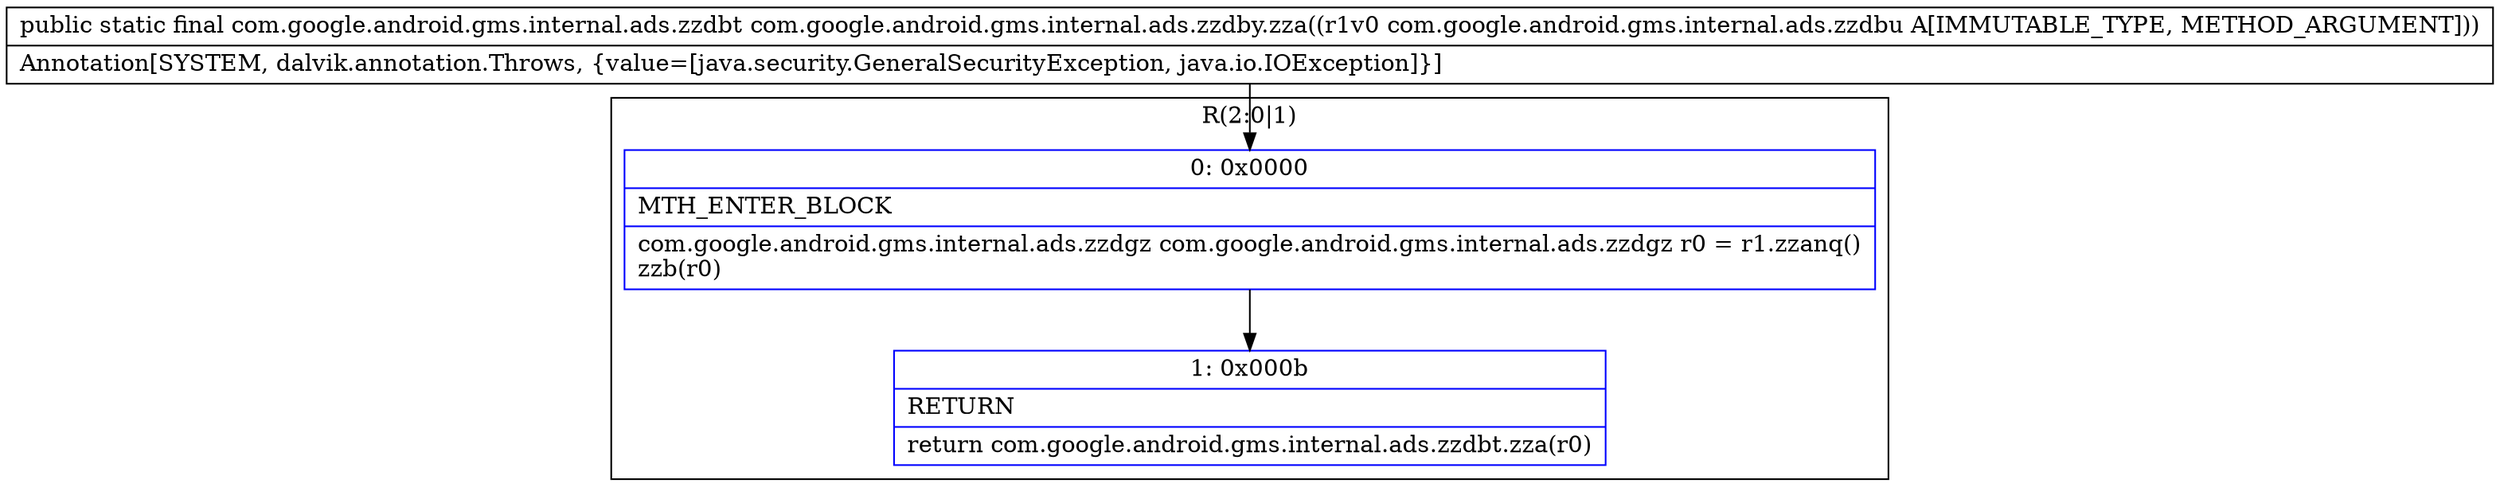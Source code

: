 digraph "CFG forcom.google.android.gms.internal.ads.zzdby.zza(Lcom\/google\/android\/gms\/internal\/ads\/zzdbu;)Lcom\/google\/android\/gms\/internal\/ads\/zzdbt;" {
subgraph cluster_Region_2068178815 {
label = "R(2:0|1)";
node [shape=record,color=blue];
Node_0 [shape=record,label="{0\:\ 0x0000|MTH_ENTER_BLOCK\l|com.google.android.gms.internal.ads.zzdgz com.google.android.gms.internal.ads.zzdgz r0 = r1.zzanq()\lzzb(r0)\l}"];
Node_1 [shape=record,label="{1\:\ 0x000b|RETURN\l|return com.google.android.gms.internal.ads.zzdbt.zza(r0)\l}"];
}
MethodNode[shape=record,label="{public static final com.google.android.gms.internal.ads.zzdbt com.google.android.gms.internal.ads.zzdby.zza((r1v0 com.google.android.gms.internal.ads.zzdbu A[IMMUTABLE_TYPE, METHOD_ARGUMENT]))  | Annotation[SYSTEM, dalvik.annotation.Throws, \{value=[java.security.GeneralSecurityException, java.io.IOException]\}]\l}"];
MethodNode -> Node_0;
Node_0 -> Node_1;
}

